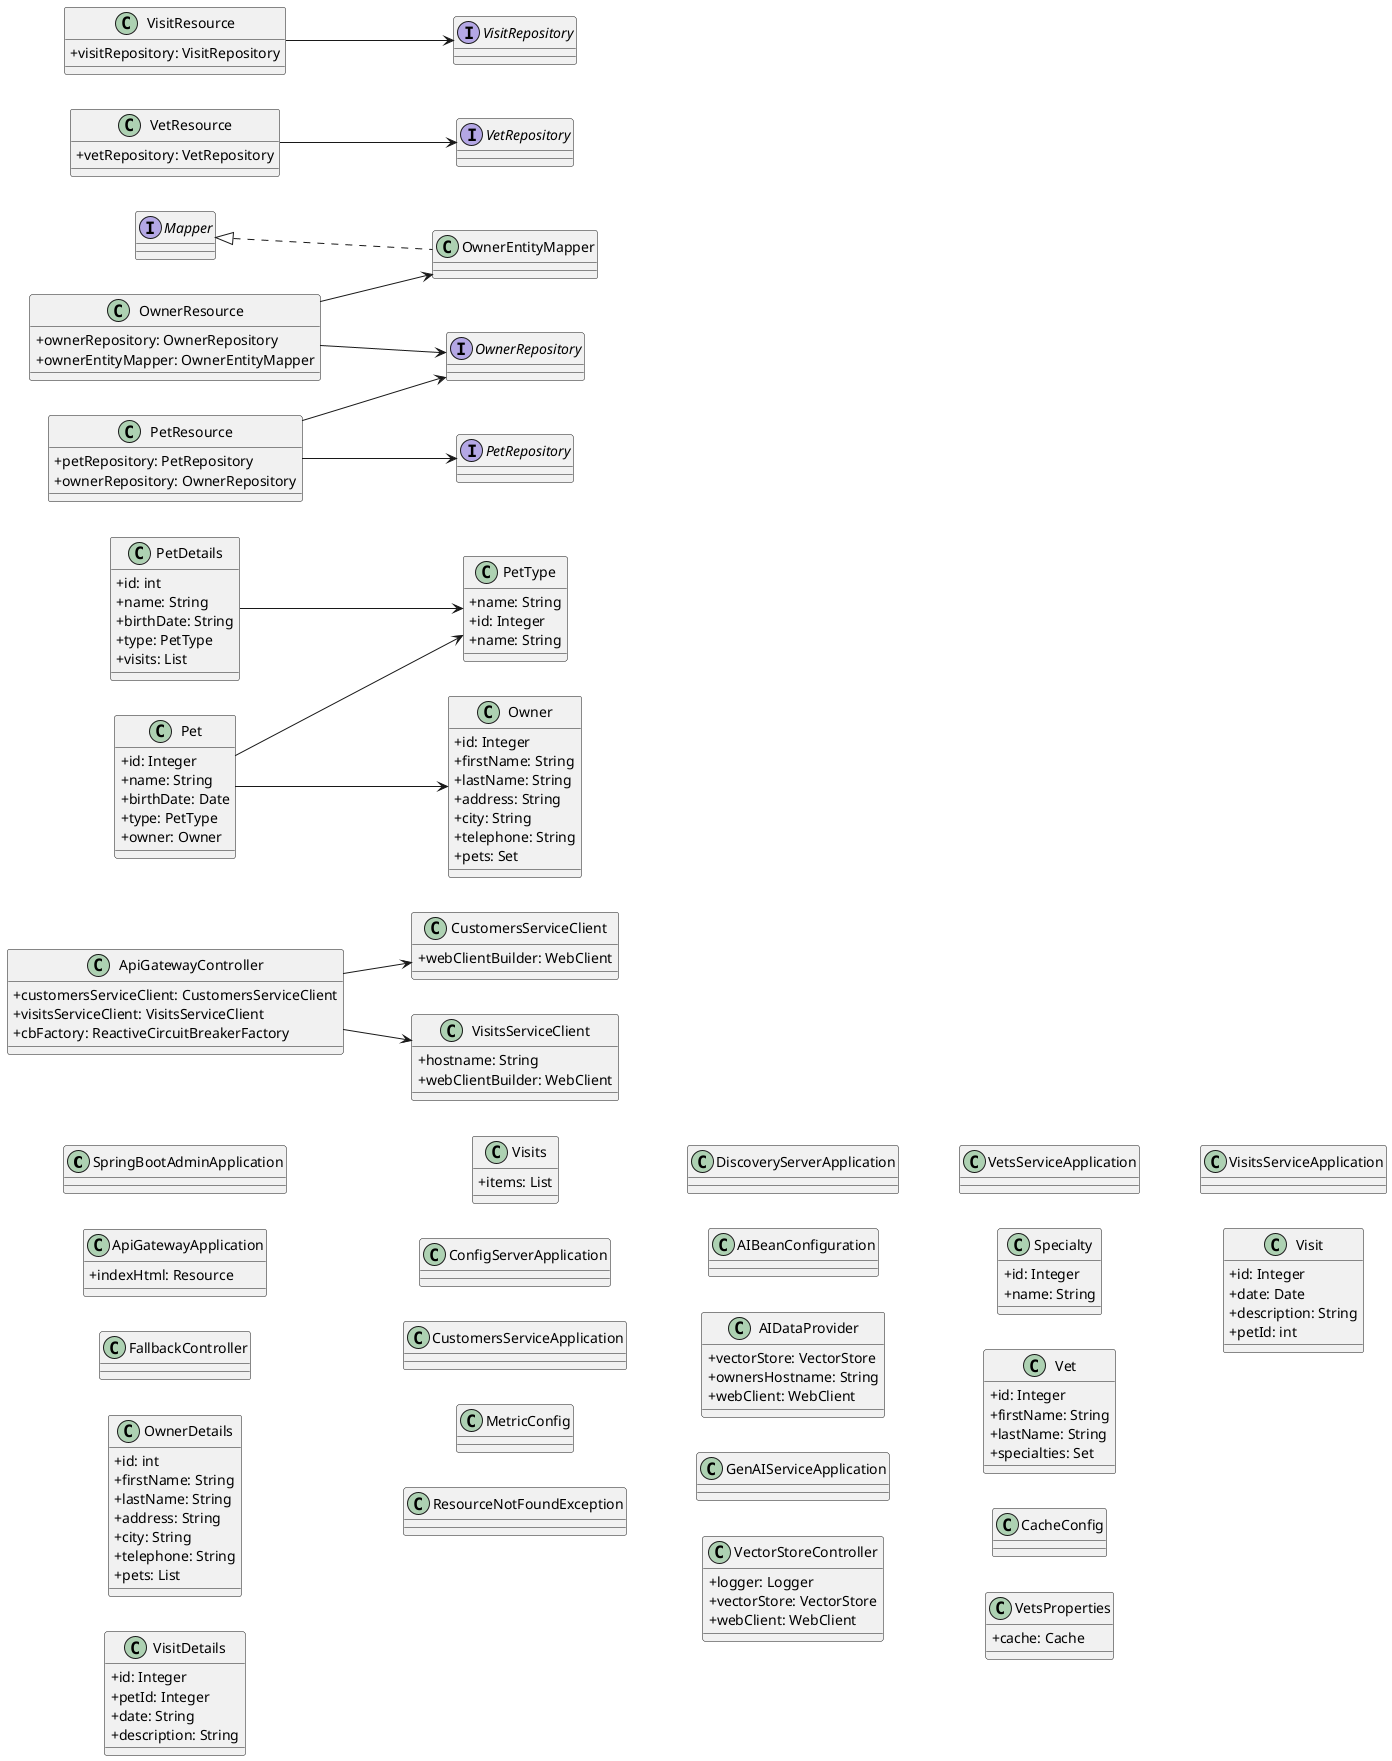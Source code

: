 @startuml
skinparam classAttributeIconSize 0
left to right direction
class SpringBootAdminApplication {
}
class ApiGatewayApplication {
  + indexHtml: Resource
}
class CustomersServiceClient {
  + webClientBuilder: WebClient
}
class VisitsServiceClient {
  + hostname: String
  + webClientBuilder: WebClient
}
class ApiGatewayController {
  + customersServiceClient: CustomersServiceClient
  + visitsServiceClient: VisitsServiceClient
  + cbFactory: ReactiveCircuitBreakerFactory
}
class FallbackController {
}
class OwnerDetails {
  + id: int
  + firstName: String
  + lastName: String
  + address: String
  + city: String
  + telephone: String
  + pets: List
}
class PetDetails {
  + id: int
  + name: String
  + birthDate: String
  + type: PetType
  + visits: List
}
class PetType {
  + name: String
}
class VisitDetails {
  + id: Integer
  + petId: Integer
  + date: String
  + description: String
}
class Visits {
  + items: List
}
class ConfigServerApplication {
}
class CustomersServiceApplication {
}
class MetricConfig {
}
class Owner {
  + id: Integer
  + firstName: String
  + lastName: String
  + address: String
  + city: String
  + telephone: String
  + pets: Set
}
interface OwnerRepository {
}
class Pet {
  + id: Integer
  + name: String
  + birthDate: Date
  + type: PetType
  + owner: Owner
}
interface PetRepository {
}
class PetType {
  + id: Integer
  + name: String
}
class OwnerResource {
  + ownerRepository: OwnerRepository
  + ownerEntityMapper: OwnerEntityMapper
}
class PetResource {
  + petRepository: PetRepository
  + ownerRepository: OwnerRepository
}
class ResourceNotFoundException {
}
interface Mapper {
}
class OwnerEntityMapper {
}
class DiscoveryServerApplication {
}
class AIBeanConfiguration {
}
class AIDataProvider {
  + vectorStore: VectorStore
  + ownersHostname: String
  + webClient: WebClient
}
class GenAIServiceApplication {
}
class VectorStoreController {
  + logger: Logger
  + vectorStore: VectorStore
  + webClient: WebClient
}
class VetsServiceApplication {
}
class Specialty {
  + id: Integer
  + name: String
}
class Vet {
  + id: Integer
  + firstName: String
  + lastName: String
  + specialties: Set
}
interface VetRepository {
}
class CacheConfig {
}
class VetsProperties {
  + cache: Cache
}
class VetResource {
  + vetRepository: VetRepository
}
class VisitsServiceApplication {
}
class MetricConfig {
}
class Visit {
  + id: Integer
  + date: Date
  + description: String
  + petId: int
}
interface VisitRepository {
}
class VisitResource {
  + visitRepository: VisitRepository
}
ApiGatewayController --> CustomersServiceClient
ApiGatewayController --> VisitsServiceClient
Mapper <|.. OwnerEntityMapper
OwnerResource --> OwnerEntityMapper
OwnerResource --> OwnerRepository
Pet --> Owner
Pet --> PetType
PetDetails --> PetType
PetResource --> OwnerRepository
PetResource --> PetRepository
VetResource --> VetRepository
VisitResource --> VisitRepository
@enduml